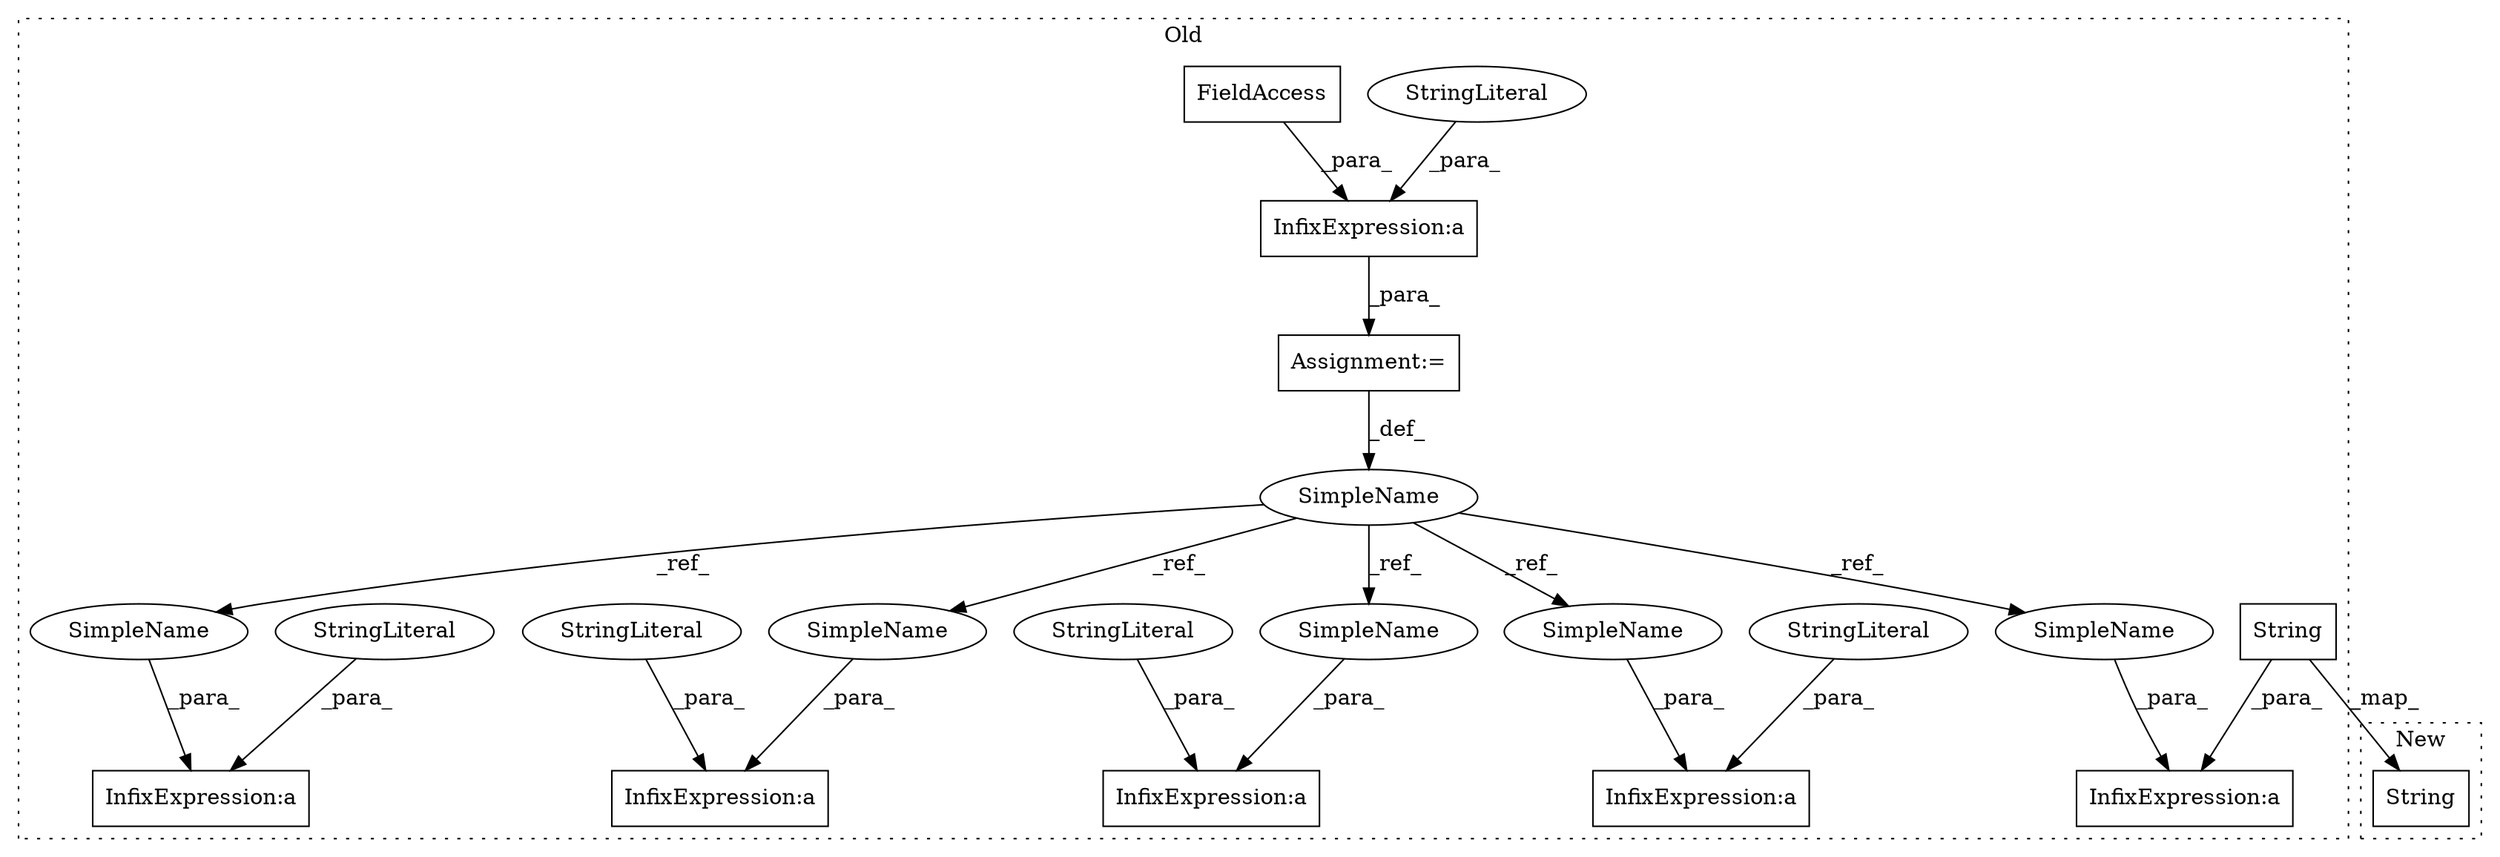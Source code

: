 digraph G {
subgraph cluster0 {
1 [label="String" a="32" s="2985,3005" l="7,1" shape="box"];
3 [label="InfixExpression:a" a="27" s="3006" l="3" shape="box"];
4 [label="InfixExpression:a" a="27" s="1802" l="3" shape="box"];
5 [label="StringLiteral" a="45" s="1805" l="3" shape="ellipse"];
6 [label="FieldAccess" a="22" s="1797" l="5" shape="box"];
7 [label="Assignment:=" a="7" s="1795" l="1" shape="box"];
8 [label="InfixExpression:a" a="27" s="2445" l="3" shape="box"];
9 [label="SimpleName" a="42" s="1789" l="6" shape="ellipse"];
10 [label="StringLiteral" a="45" s="2448" l="21" shape="ellipse"];
11 [label="InfixExpression:a" a="27" s="2291" l="3" shape="box"];
12 [label="InfixExpression:a" a="27" s="1995" l="3" shape="box"];
13 [label="InfixExpression:a" a="27" s="2144" l="3" shape="box"];
14 [label="StringLiteral" a="45" s="1998" l="10" shape="ellipse"];
15 [label="StringLiteral" a="45" s="2147" l="11" shape="ellipse"];
16 [label="StringLiteral" a="45" s="2294" l="13" shape="ellipse"];
17 [label="SimpleName" a="42" s="1989" l="6" shape="ellipse"];
18 [label="SimpleName" a="42" s="3009" l="6" shape="ellipse"];
19 [label="SimpleName" a="42" s="2285" l="6" shape="ellipse"];
20 [label="SimpleName" a="42" s="2138" l="6" shape="ellipse"];
21 [label="SimpleName" a="42" s="2439" l="6" shape="ellipse"];
label = "Old";
style="dotted";
}
subgraph cluster1 {
2 [label="String" a="32" s="2917,2937" l="7,1" shape="box"];
label = "New";
style="dotted";
}
1 -> 2 [label="_map_"];
1 -> 3 [label="_para_"];
4 -> 7 [label="_para_"];
5 -> 4 [label="_para_"];
6 -> 4 [label="_para_"];
7 -> 9 [label="_def_"];
9 -> 19 [label="_ref_"];
9 -> 21 [label="_ref_"];
9 -> 17 [label="_ref_"];
9 -> 20 [label="_ref_"];
9 -> 18 [label="_ref_"];
10 -> 8 [label="_para_"];
14 -> 12 [label="_para_"];
15 -> 13 [label="_para_"];
16 -> 11 [label="_para_"];
17 -> 12 [label="_para_"];
18 -> 3 [label="_para_"];
19 -> 11 [label="_para_"];
20 -> 13 [label="_para_"];
21 -> 8 [label="_para_"];
}